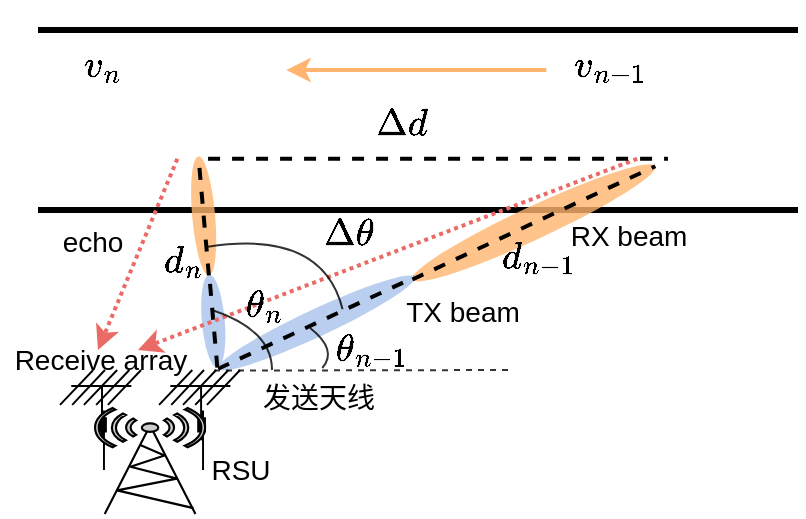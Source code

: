 <mxfile version="21.0.4" type="github">
  <diagram id="yLelaXO9gS1vnXNycFNf" name="第 1 页">
    <mxGraphModel dx="534" dy="313" grid="1" gridSize="10" guides="1" tooltips="1" connect="1" arrows="1" fold="1" page="1" pageScale="1" pageWidth="827" pageHeight="1169" math="1" shadow="0">
      <root>
        <mxCell id="0" />
        <mxCell id="1" parent="0" />
        <mxCell id="QIfcE2KOUsI6PZ53LAPx-4" value="" style="endArrow=none;html=1;rounded=0;strokeWidth=3;" parent="1" edge="1">
          <mxGeometry width="50" height="50" relative="1" as="geometry">
            <mxPoint x="120" y="100" as="sourcePoint" />
            <mxPoint x="500" y="100" as="targetPoint" />
          </mxGeometry>
        </mxCell>
        <mxCell id="QIfcE2KOUsI6PZ53LAPx-5" value="" style="endArrow=none;html=1;rounded=0;strokeWidth=3;startArrow=none;" parent="1" edge="1">
          <mxGeometry width="50" height="50" relative="1" as="geometry">
            <mxPoint x="120" y="190" as="sourcePoint" />
            <mxPoint x="500" y="190" as="targetPoint" />
          </mxGeometry>
        </mxCell>
        <mxCell id="QIfcE2KOUsI6PZ53LAPx-7" value="" style="shape=image;html=1;verticalAlign=top;verticalLabelPosition=bottom;labelBackgroundColor=#ffffff;imageAspect=0;aspect=fixed;image=https://cdn1.iconfinder.com/data/icons/cars-01-1/512/oldcar-128.png;flipH=1;points=[[0,0,0,0,0],[0.43,0.62,0,0,0],[0.55,0.62,0,0,0]];" parent="1" vertex="1">
          <mxGeometry x="132.08" y="85.03" width="128" height="128" as="geometry" />
        </mxCell>
        <mxCell id="QIfcE2KOUsI6PZ53LAPx-8" value="" style="shape=mxgraph.cisco.wireless.antenna;html=1;pointerEvents=1;dashed=0;fillColor=#036897;strokeColor=#ffffff;strokeWidth=2;verticalLabelPosition=bottom;verticalAlign=top;align=center;outlineConnect=0;" parent="1" vertex="1">
          <mxGeometry x="180.54" y="270" width="40.54" height="50" as="geometry" />
        </mxCell>
        <mxCell id="QIfcE2KOUsI6PZ53LAPx-15" value="" style="shape=mxgraph.cisco.wireless.antenna;html=1;pointerEvents=1;dashed=0;fillColor=#036897;strokeColor=#ffffff;strokeWidth=2;verticalLabelPosition=bottom;verticalAlign=top;align=center;outlineConnect=0;" parent="1" vertex="1">
          <mxGeometry x="131" y="270" width="40.54" height="50" as="geometry" />
        </mxCell>
        <mxCell id="QIfcE2KOUsI6PZ53LAPx-25" value="" style="fontColor=#0066CC;verticalAlign=top;verticalLabelPosition=bottom;labelPosition=center;align=center;html=1;outlineConnect=0;fillColor=#CCCCCC;strokeColor=#000000;gradientColor=none;gradientDirection=north;strokeWidth=2;shape=mxgraph.networks.radio_tower;" parent="1" vertex="1">
          <mxGeometry x="148.54" y="289" width="55" height="53" as="geometry" />
        </mxCell>
        <mxCell id="QIfcE2KOUsI6PZ53LAPx-47" value="" style="ellipse;whiteSpace=wrap;html=1;strokeColor=none;fillColor=#A9C4EB;opacity=80;rotation=-25;" parent="1" vertex="1">
          <mxGeometry x="204.99" y="239.6" width="108.46" height="13.75" as="geometry" />
        </mxCell>
        <mxCell id="QIfcE2KOUsI6PZ53LAPx-50" value="" style="endArrow=none;dashed=1;html=1;rounded=0;strokeColor=#000000;strokeWidth=2;exitX=0;exitY=0.5;exitDx=0;exitDy=0;entryX=1;entryY=0.5;entryDx=0;entryDy=0;" parent="1" source="QIfcE2KOUsI6PZ53LAPx-47" target="QIfcE2KOUsI6PZ53LAPx-47" edge="1">
          <mxGeometry width="50" height="50" relative="1" as="geometry">
            <mxPoint x="420" y="220" as="sourcePoint" />
            <mxPoint x="470" y="170" as="targetPoint" />
          </mxGeometry>
        </mxCell>
        <mxCell id="QIfcE2KOUsI6PZ53LAPx-52" value="" style="ellipse;whiteSpace=wrap;html=1;strokeColor=none;fillColor=#A9C4EB;opacity=80;rotation=-95;" parent="1" vertex="1">
          <mxGeometry x="184.33" y="239.81" width="46.63" height="11.47" as="geometry" />
        </mxCell>
        <mxCell id="QIfcE2KOUsI6PZ53LAPx-56" value="" style="ellipse;whiteSpace=wrap;html=1;strokeColor=none;fillColor=#FFB570;opacity=80;rotation=-95;" parent="1" vertex="1">
          <mxGeometry x="172.95" y="187.22" width="59.76" height="11.47" as="geometry" />
        </mxCell>
        <mxCell id="QIfcE2KOUsI6PZ53LAPx-68" value="" style="shape=image;html=1;verticalAlign=top;verticalLabelPosition=bottom;labelBackgroundColor=#ffffff;imageAspect=0;aspect=fixed;image=https://cdn1.iconfinder.com/data/icons/cars-01-1/512/oldcar-128.png;flipH=1;points=[[0,0,0,0,0],[0.43,0.62,0,0,0],[0.55,0.62,0,0,0]];" parent="1" vertex="1">
          <mxGeometry x="362" y="85.03" width="128" height="128" as="geometry" />
        </mxCell>
        <mxCell id="QIfcE2KOUsI6PZ53LAPx-57" value="" style="ellipse;whiteSpace=wrap;html=1;strokeColor=none;fillColor=#FFB570;opacity=80;rotation=-25;" parent="1" vertex="1">
          <mxGeometry x="300.93" y="188.22" width="134" height="16.39" as="geometry" />
        </mxCell>
        <mxCell id="QIfcE2KOUsI6PZ53LAPx-58" value="" style="endArrow=none;dashed=1;html=1;rounded=0;strokeColor=#000000;strokeWidth=2;entryX=1;entryY=0.5;entryDx=0;entryDy=0;exitX=0;exitY=0.5;exitDx=0;exitDy=0;" parent="1" source="QIfcE2KOUsI6PZ53LAPx-57" target="QIfcE2KOUsI6PZ53LAPx-57" edge="1">
          <mxGeometry width="50" height="50" relative="1" as="geometry">
            <mxPoint x="270" y="280" as="sourcePoint" />
            <mxPoint x="320" y="230" as="targetPoint" />
          </mxGeometry>
        </mxCell>
        <mxCell id="QIfcE2KOUsI6PZ53LAPx-59" value="" style="endArrow=none;dashed=1;html=1;rounded=0;strokeColor=#000000;strokeWidth=2;exitX=0;exitY=0.5;exitDx=0;exitDy=0;entryX=1;entryY=0.5;entryDx=0;entryDy=0;" parent="1" source="QIfcE2KOUsI6PZ53LAPx-52" target="QIfcE2KOUsI6PZ53LAPx-52" edge="1">
          <mxGeometry width="50" height="50" relative="1" as="geometry">
            <mxPoint x="270" y="280" as="sourcePoint" />
            <mxPoint x="220" y="230" as="targetPoint" />
          </mxGeometry>
        </mxCell>
        <mxCell id="QIfcE2KOUsI6PZ53LAPx-60" value="" style="endArrow=none;dashed=1;html=1;rounded=0;strokeColor=#000000;strokeWidth=2;exitX=0;exitY=0.5;exitDx=0;exitDy=0;entryX=1;entryY=0.5;entryDx=0;entryDy=0;" parent="1" source="QIfcE2KOUsI6PZ53LAPx-56" target="QIfcE2KOUsI6PZ53LAPx-56" edge="1">
          <mxGeometry width="50" height="50" relative="1" as="geometry">
            <mxPoint x="205.338" y="219.347" as="sourcePoint" />
            <mxPoint x="290" y="170" as="targetPoint" />
          </mxGeometry>
        </mxCell>
        <mxCell id="QIfcE2KOUsI6PZ53LAPx-62" value="" style="endArrow=classic;html=1;rounded=0;strokeColor=#EA6B66;strokeWidth=2;dashed=1;dashPattern=1 1;exitX=0.55;exitY=0.62;exitDx=0;exitDy=0;exitPerimeter=0;" parent="1" source="QIfcE2KOUsI6PZ53LAPx-68" edge="1">
          <mxGeometry width="50" height="50" relative="1" as="geometry">
            <mxPoint x="600" y="160" as="sourcePoint" />
            <mxPoint x="170" y="260" as="targetPoint" />
          </mxGeometry>
        </mxCell>
        <mxCell id="QIfcE2KOUsI6PZ53LAPx-63" value="" style="endArrow=classic;html=1;rounded=0;strokeColor=#EA6B66;strokeWidth=2;dashed=1;dashPattern=1 1;exitX=0.55;exitY=0.62;exitDx=0;exitDy=0;exitPerimeter=0;" parent="1" source="QIfcE2KOUsI6PZ53LAPx-7" edge="1">
          <mxGeometry width="50" height="50" relative="1" as="geometry">
            <mxPoint x="200" y="150" as="sourcePoint" />
            <mxPoint x="150" y="260" as="targetPoint" />
          </mxGeometry>
        </mxCell>
        <mxCell id="QIfcE2KOUsI6PZ53LAPx-64" value="" style="endArrow=none;dashed=1;html=1;rounded=0;strokeColor=#000000;strokeWidth=1;opacity=80;" parent="1" edge="1">
          <mxGeometry width="50" height="50" relative="1" as="geometry">
            <mxPoint x="208.01" y="270.31" as="sourcePoint" />
            <mxPoint x="358" y="270" as="targetPoint" />
          </mxGeometry>
        </mxCell>
        <mxCell id="QIfcE2KOUsI6PZ53LAPx-66" value="" style="curved=1;endArrow=none;html=1;rounded=0;strokeColor=#000000;strokeWidth=1;opacity=80;endFill=0;" parent="1" edge="1">
          <mxGeometry width="50" height="50" relative="1" as="geometry">
            <mxPoint x="262.16" y="269" as="sourcePoint" />
            <mxPoint x="256.08" y="249" as="targetPoint" />
            <Array as="points">
              <mxPoint x="270" y="260" />
            </Array>
          </mxGeometry>
        </mxCell>
        <mxCell id="QIfcE2KOUsI6PZ53LAPx-67" value="" style="endArrow=none;dashed=1;html=1;rounded=0;strokeColor=#000000;strokeWidth=2;entryX=0.43;entryY=0.62;entryDx=0;entryDy=0;entryPerimeter=0;exitX=0.43;exitY=0.62;exitDx=0;exitDy=0;exitPerimeter=0;" parent="1" source="QIfcE2KOUsI6PZ53LAPx-7" target="QIfcE2KOUsI6PZ53LAPx-68" edge="1">
          <mxGeometry width="50" height="50" relative="1" as="geometry">
            <mxPoint x="320" y="160" as="sourcePoint" />
            <mxPoint x="606" y="160" as="targetPoint" />
          </mxGeometry>
        </mxCell>
        <mxCell id="QIfcE2KOUsI6PZ53LAPx-69" value="&lt;font style=&quot;font-size: 16px;&quot;&gt;$$\theta_{n-1}$$&lt;/font&gt;" style="text;html=1;resizable=0;autosize=1;align=center;verticalAlign=middle;points=[];fillColor=none;strokeColor=none;rounded=0;opacity=80;fontSize=20;" parent="1" vertex="1">
          <mxGeometry x="221.08" y="244.77" width="130" height="30" as="geometry" />
        </mxCell>
        <mxCell id="2lejhlqqJ523gHn0EPpr-3" value="&lt;font style=&quot;font-size: 14px;&quot;&gt;TX beam&lt;/font&gt;" style="text;html=1;resizable=0;autosize=1;align=center;verticalAlign=middle;points=[];fillColor=none;strokeColor=none;rounded=0;opacity=80;" parent="1" vertex="1">
          <mxGeometry x="296.54" y="231.28" width="70" height="20" as="geometry" />
        </mxCell>
        <mxCell id="2lejhlqqJ523gHn0EPpr-4" value="&lt;font style=&quot;font-size: 14px;&quot;&gt;RX beam&lt;/font&gt;" style="text;html=1;resizable=0;autosize=1;align=center;verticalAlign=middle;points=[];fillColor=none;strokeColor=none;rounded=0;opacity=80;" parent="1" vertex="1">
          <mxGeometry x="380.0" y="193.03" width="70" height="20" as="geometry" />
        </mxCell>
        <mxCell id="2lejhlqqJ523gHn0EPpr-5" value="&lt;div style=&quot;text-align: center;&quot;&gt;&lt;span style=&quot;background-color: initial;&quot;&gt;&lt;font style=&quot;font-size: 16px;&quot;&gt;$$\Delta d$$&lt;/font&gt;&lt;/span&gt;&lt;/div&gt;" style="text;whiteSpace=wrap;html=1;fontSize=20;" parent="1" vertex="1">
          <mxGeometry x="286.54" y="115.03" width="80" height="30" as="geometry" />
        </mxCell>
        <mxCell id="2lejhlqqJ523gHn0EPpr-6" value="&lt;div style=&quot;text-align: center;&quot;&gt;&lt;span style=&quot;background-color: initial;&quot;&gt;&lt;font style=&quot;font-size: 16px;&quot;&gt;$$d_{n-1}$$&lt;/font&gt;&lt;/span&gt;&lt;/div&gt;" style="text;whiteSpace=wrap;html=1;fontSize=20;" parent="1" vertex="1">
          <mxGeometry x="350" y="181.41" width="80" height="30" as="geometry" />
        </mxCell>
        <mxCell id="2lejhlqqJ523gHn0EPpr-7" value="&lt;div style=&quot;text-align: center;&quot;&gt;&lt;span style=&quot;background-color: initial;&quot;&gt;&lt;font style=&quot;font-size: 16px;&quot;&gt;$$d_{n}$$&lt;/font&gt;&lt;/span&gt;&lt;/div&gt;" style="text;whiteSpace=wrap;html=1;fontSize=20;" parent="1" vertex="1">
          <mxGeometry x="180.54" y="183.03" width="80" height="30" as="geometry" />
        </mxCell>
        <mxCell id="2lejhlqqJ523gHn0EPpr-8" value="" style="endArrow=classic;html=1;rounded=0;fontSize=20;strokeWidth=2;fontColor=#EA6B66;strokeColor=#FFB570;" parent="1" edge="1">
          <mxGeometry width="50" height="50" relative="1" as="geometry">
            <mxPoint x="374.16" y="120" as="sourcePoint" />
            <mxPoint x="244.16" y="120" as="targetPoint" />
          </mxGeometry>
        </mxCell>
        <mxCell id="2lejhlqqJ523gHn0EPpr-10" value="&lt;div style=&quot;text-align: center;&quot;&gt;&lt;span style=&quot;background-color: initial;&quot;&gt;&lt;font style=&quot;font-size: 16px;&quot;&gt;$$v_{n}$$&lt;/font&gt;&lt;/span&gt;&lt;/div&gt;" style="text;whiteSpace=wrap;html=1;fontSize=20;" parent="1" vertex="1">
          <mxGeometry x="141.08" y="85.03" width="80" height="30" as="geometry" />
        </mxCell>
        <mxCell id="2lejhlqqJ523gHn0EPpr-11" value="&lt;div style=&quot;text-align: center;&quot;&gt;&lt;span style=&quot;background-color: initial;&quot;&gt;&lt;font style=&quot;font-size: 16px;&quot;&gt;$$v_{n-1}$$&lt;/font&gt;&lt;/span&gt;&lt;/div&gt;" style="text;whiteSpace=wrap;html=1;fontSize=20;" parent="1" vertex="1">
          <mxGeometry x="386" y="85.03" width="80" height="30" as="geometry" />
        </mxCell>
        <mxCell id="2lejhlqqJ523gHn0EPpr-12" value="&lt;span style=&quot;font-size: 14px;&quot;&gt;发送天线&lt;/span&gt;" style="text;html=1;resizable=0;autosize=1;align=center;verticalAlign=middle;points=[];fillColor=none;strokeColor=none;rounded=0;opacity=80;fontFamily=宋体;" parent="1" vertex="1">
          <mxGeometry x="219.99" y="269.77" width="80" height="30" as="geometry" />
        </mxCell>
        <mxCell id="2lejhlqqJ523gHn0EPpr-13" value="&lt;font style=&quot;font-size: 14px;&quot;&gt;Receive array&lt;/font&gt;" style="text;html=1;resizable=0;autosize=1;align=center;verticalAlign=middle;points=[];fillColor=none;strokeColor=none;rounded=0;opacity=80;" parent="1" vertex="1">
          <mxGeometry x="101.27" y="254.77" width="100" height="20" as="geometry" />
        </mxCell>
        <mxCell id="2lejhlqqJ523gHn0EPpr-14" value="&lt;font style=&quot;font-size: 16px;&quot;&gt;$$\theta_{n}$$&lt;/font&gt;" style="text;html=1;resizable=0;autosize=1;align=center;verticalAlign=middle;points=[];fillColor=none;strokeColor=none;rounded=0;opacity=80;fontSize=20;" parent="1" vertex="1">
          <mxGeometry x="172.95" y="223.35" width="120" height="30" as="geometry" />
        </mxCell>
        <mxCell id="2lejhlqqJ523gHn0EPpr-15" value="&lt;font style=&quot;font-size: 16px;&quot;&gt;$$\Delta\theta$$&lt;/font&gt;" style="text;html=1;resizable=0;autosize=1;align=center;verticalAlign=middle;points=[];fillColor=none;strokeColor=none;rounded=0;opacity=80;fontSize=20;" parent="1" vertex="1">
          <mxGeometry x="210" y="187.22" width="130" height="30" as="geometry" />
        </mxCell>
        <mxCell id="2lejhlqqJ523gHn0EPpr-16" value="" style="curved=1;endArrow=none;html=1;rounded=0;strokeColor=#000000;strokeWidth=1;opacity=80;endFill=0;" parent="1" edge="1">
          <mxGeometry width="50" height="50" relative="1" as="geometry">
            <mxPoint x="237" y="270" as="sourcePoint" />
            <mxPoint x="207" y="240" as="targetPoint" />
            <Array as="points">
              <mxPoint x="237" y="250" />
            </Array>
          </mxGeometry>
        </mxCell>
        <mxCell id="2lejhlqqJ523gHn0EPpr-17" value="" style="curved=1;endArrow=none;html=1;rounded=0;strokeColor=#000000;strokeWidth=1;opacity=80;endFill=0;" parent="1" edge="1">
          <mxGeometry width="50" height="50" relative="1" as="geometry">
            <mxPoint x="272.28" y="239.6" as="sourcePoint" />
            <mxPoint x="204.99" y="208.32" as="targetPoint" />
            <Array as="points">
              <mxPoint x="262.28" y="199.6" />
            </Array>
          </mxGeometry>
        </mxCell>
        <mxCell id="841nLVmWUtgcIs3Pq3GT-4" value="&lt;font style=&quot;font-size: 14px;&quot;&gt;echo&lt;/font&gt;" style="text;html=1;resizable=0;autosize=1;align=center;verticalAlign=middle;points=[];fillColor=none;strokeColor=none;rounded=0;opacity=80;" parent="1" vertex="1">
          <mxGeometry x="121.54" y="195.68" width="50" height="20" as="geometry" />
        </mxCell>
        <mxCell id="841nLVmWUtgcIs3Pq3GT-6" value="&lt;span style=&quot;font-size: 14px;&quot;&gt;RSU&lt;/span&gt;" style="text;html=1;resizable=0;autosize=1;align=center;verticalAlign=middle;points=[];fillColor=none;strokeColor=none;rounded=0;opacity=80;" parent="1" vertex="1">
          <mxGeometry x="195.54" y="310" width="50" height="20" as="geometry" />
        </mxCell>
      </root>
    </mxGraphModel>
  </diagram>
</mxfile>
